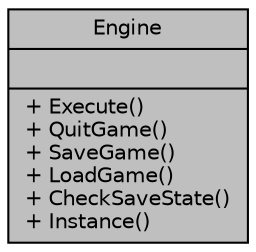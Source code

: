 digraph "Engine"
{
 // LATEX_PDF_SIZE
  edge [fontname="Helvetica",fontsize="10",labelfontname="Helvetica",labelfontsize="10"];
  node [fontname="Helvetica",fontsize="10",shape=record];
  Node1 [label="{Engine\n||+ Execute()\l+ QuitGame()\l+ SaveGame()\l+ LoadGame()\l+ CheckSaveState()\l+ Instance()\l}",height=0.2,width=0.4,color="black", fillcolor="grey75", style="filled", fontcolor="black",tooltip="A game engine that handles all the backend of a video game and allows for creation of video games wit..."];
}
